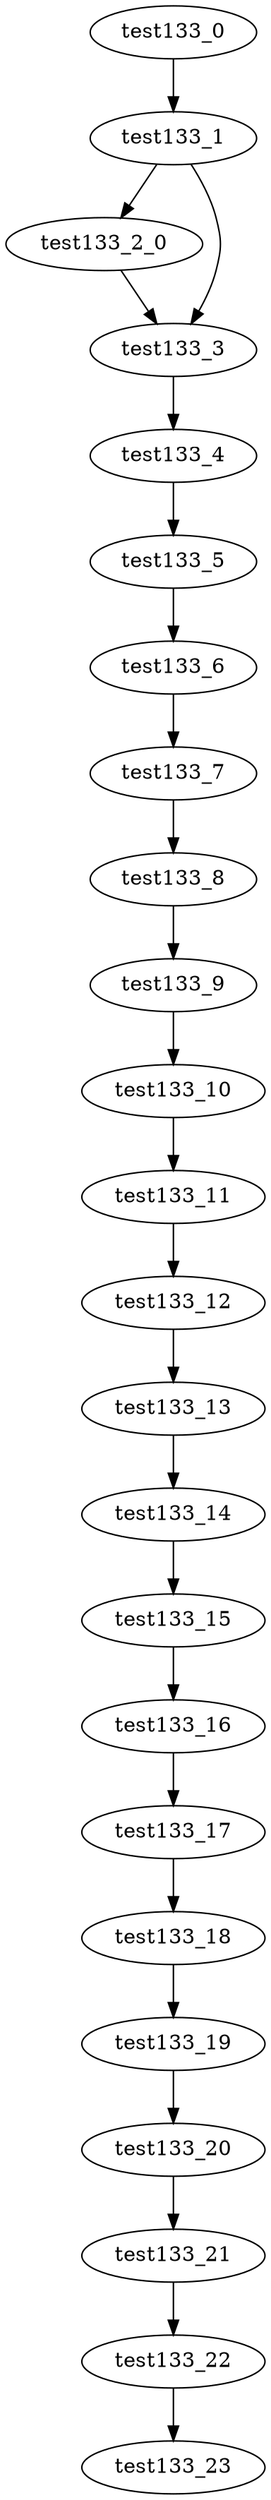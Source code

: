 digraph G {
test133_0->test133_1;
test133_1->test133_2_0;
test133_1->test133_3;
test133_2_0->test133_3;
test133_3->test133_4;
test133_4->test133_5;
test133_5->test133_6;
test133_6->test133_7;
test133_7->test133_8;
test133_8->test133_9;
test133_9->test133_10;
test133_10->test133_11;
test133_11->test133_12;
test133_12->test133_13;
test133_13->test133_14;
test133_14->test133_15;
test133_15->test133_16;
test133_16->test133_17;
test133_17->test133_18;
test133_18->test133_19;
test133_19->test133_20;
test133_20->test133_21;
test133_21->test133_22;
test133_22->test133_23;

}
